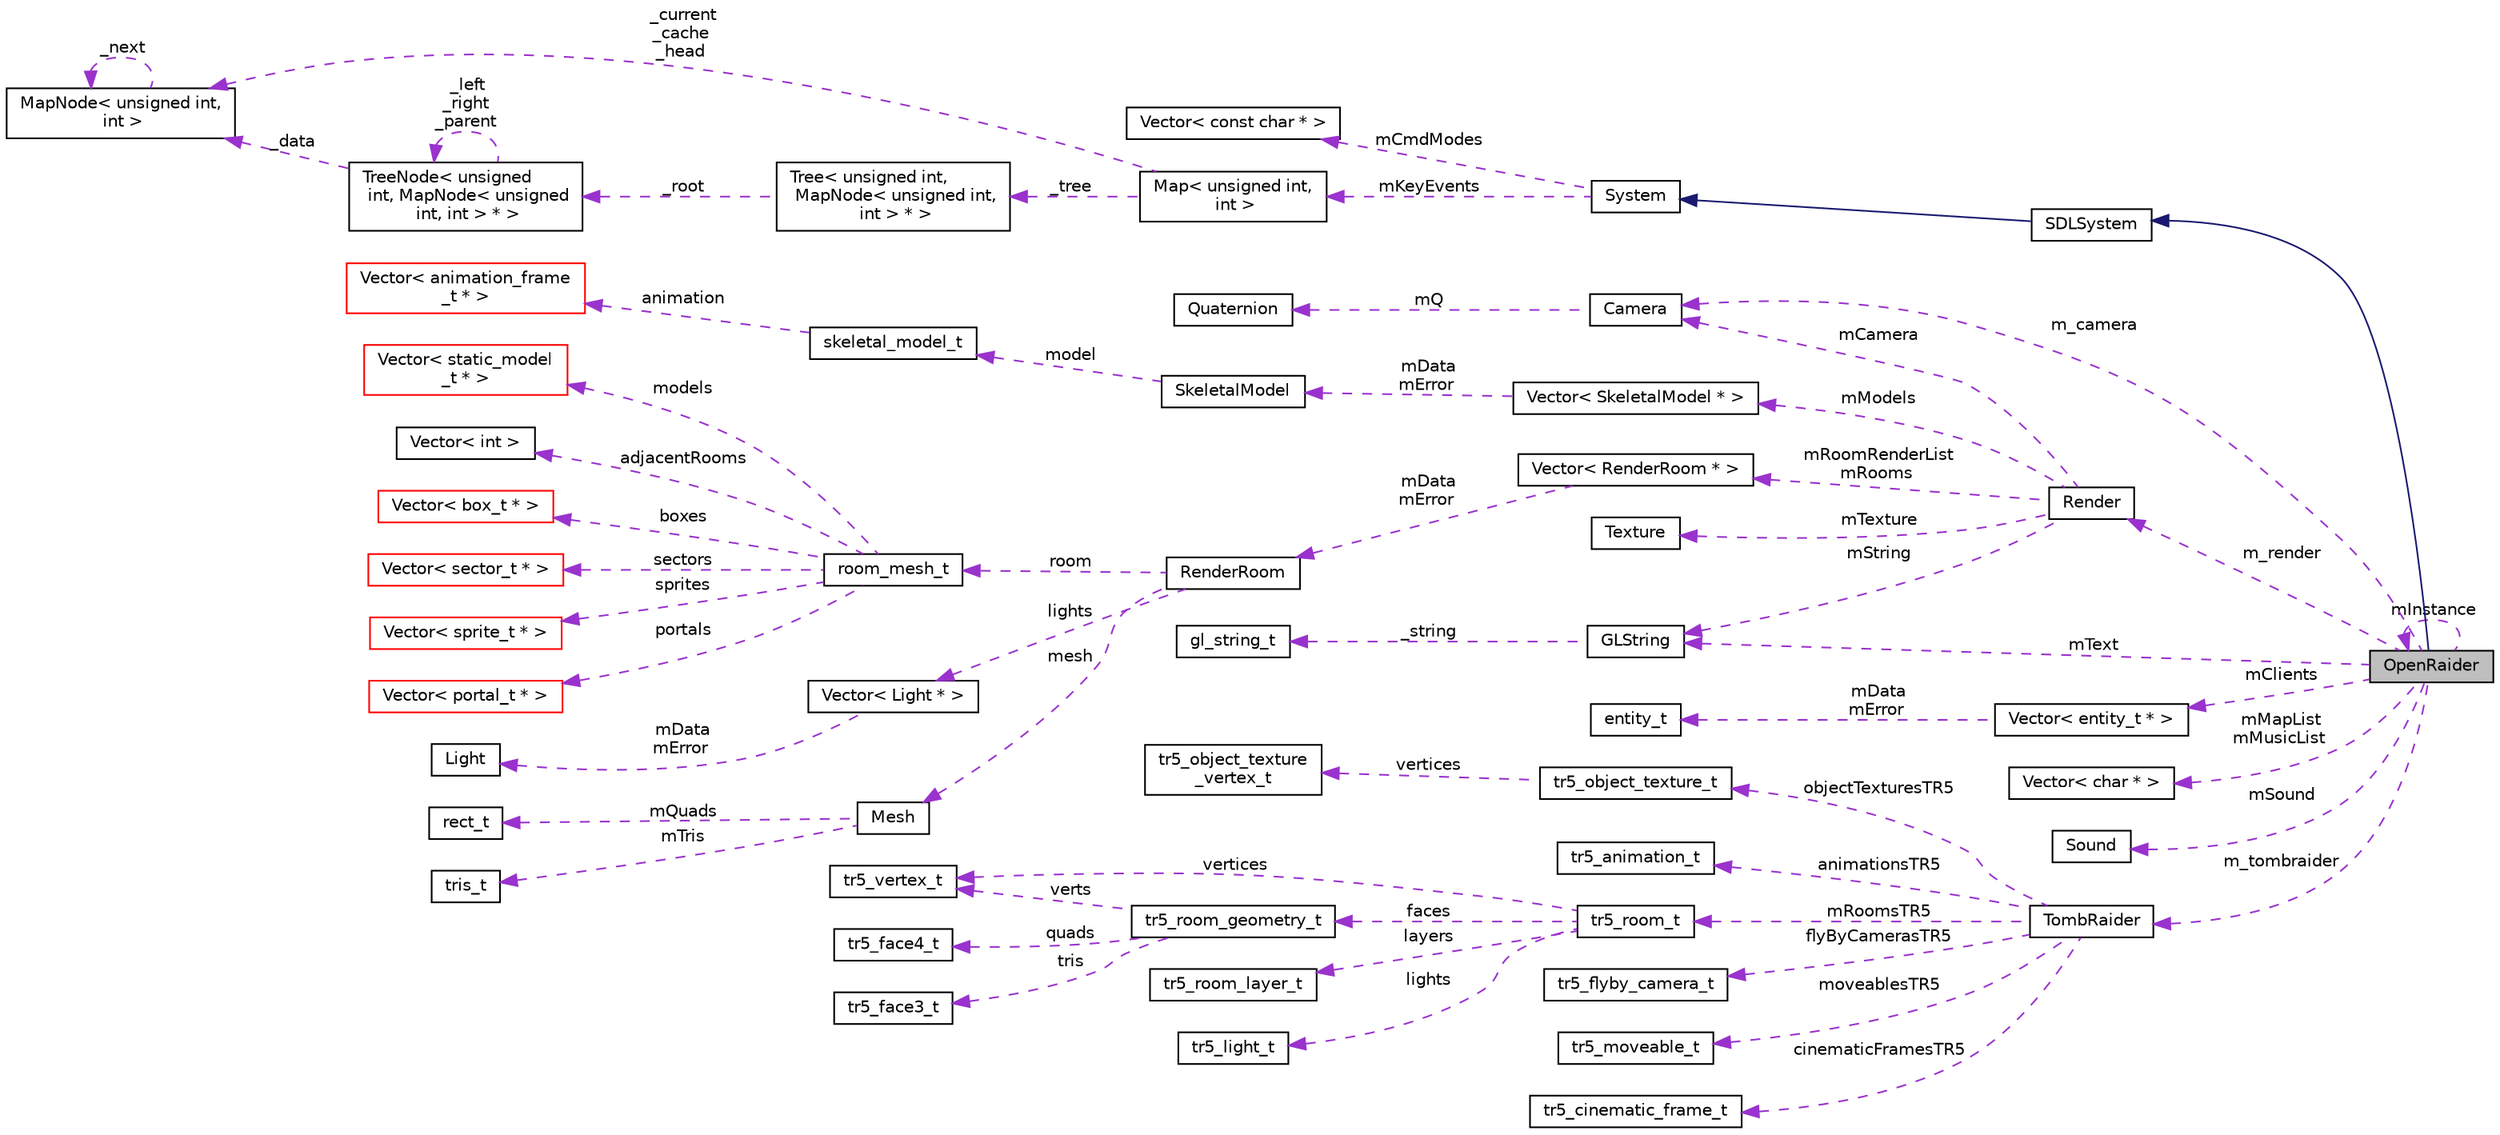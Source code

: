 digraph "OpenRaider"
{
 // INTERACTIVE_SVG=YES
  edge [fontname="Helvetica",fontsize="10",labelfontname="Helvetica",labelfontsize="10"];
  node [fontname="Helvetica",fontsize="10",shape=record];
  rankdir="LR";
  Node1 [label="OpenRaider",height=0.2,width=0.4,color="black", fillcolor="grey75", style="filled" fontcolor="black"];
  Node2 -> Node1 [dir="back",color="midnightblue",fontsize="10",style="solid",fontname="Helvetica"];
  Node2 [label="SDLSystem",height=0.2,width=0.4,color="black", fillcolor="white", style="filled",URL="$class_s_d_l_system.html",tooltip="SDL System interface implementation. "];
  Node3 -> Node2 [dir="back",color="midnightblue",fontsize="10",style="solid",fontname="Helvetica"];
  Node3 [label="System",height=0.2,width=0.4,color="black", fillcolor="white", style="filled",URL="$class_system.html",tooltip="Basic Interface for System implementations (SDLSystem) "];
  Node4 -> Node3 [dir="back",color="darkorchid3",fontsize="10",style="dashed",label=" mCmdModes" ,fontname="Helvetica"];
  Node4 [label="Vector\< const char * \>",height=0.2,width=0.4,color="black", fillcolor="white", style="filled",URL="$class_vector.html"];
  Node5 -> Node3 [dir="back",color="darkorchid3",fontsize="10",style="dashed",label=" mKeyEvents" ,fontname="Helvetica"];
  Node5 [label="Map\< unsigned int,\l int \>",height=0.2,width=0.4,color="black", fillcolor="white", style="filled",URL="$class_map.html"];
  Node6 -> Node5 [dir="back",color="darkorchid3",fontsize="10",style="dashed",label=" _current\n_cache\n_head" ,fontname="Helvetica"];
  Node6 [label="MapNode\< unsigned int,\l int \>",height=0.2,width=0.4,color="black", fillcolor="white", style="filled",URL="$class_map_node.html"];
  Node6 -> Node6 [dir="back",color="darkorchid3",fontsize="10",style="dashed",label=" _next" ,fontname="Helvetica"];
  Node7 -> Node5 [dir="back",color="darkorchid3",fontsize="10",style="dashed",label=" _tree" ,fontname="Helvetica"];
  Node7 [label="Tree\< unsigned int,\l MapNode\< unsigned int,\l int \> * \>",height=0.2,width=0.4,color="black", fillcolor="white", style="filled",URL="$class_tree.html"];
  Node8 -> Node7 [dir="back",color="darkorchid3",fontsize="10",style="dashed",label=" _root" ,fontname="Helvetica"];
  Node8 [label="TreeNode\< unsigned\l int, MapNode\< unsigned\l int, int \> * \>",height=0.2,width=0.4,color="black", fillcolor="white", style="filled",URL="$class_tree_node.html"];
  Node8 -> Node8 [dir="back",color="darkorchid3",fontsize="10",style="dashed",label=" _left\n_right\n_parent" ,fontname="Helvetica"];
  Node6 -> Node8 [dir="back",color="darkorchid3",fontsize="10",style="dashed",label=" _data" ,fontname="Helvetica"];
  Node1 -> Node1 [dir="back",color="darkorchid3",fontsize="10",style="dashed",label=" mInstance" ,fontname="Helvetica"];
  Node9 -> Node1 [dir="back",color="darkorchid3",fontsize="10",style="dashed",label=" mText" ,fontname="Helvetica"];
  Node9 [label="GLString",height=0.2,width=0.4,color="black", fillcolor="white", style="filled",URL="$class_g_l_string.html",tooltip="Open GL rendering font/string class. "];
  Node10 -> Node9 [dir="back",color="darkorchid3",fontsize="10",style="dashed",label=" _string" ,fontname="Helvetica"];
  Node10 [label="gl_string_t",height=0.2,width=0.4,color="black", fillcolor="white", style="filled",URL="$_g_l_string_8h.html#structgl__string__t",tooltip="Internal data structure representing GL Strings. "];
  Node11 -> Node1 [dir="back",color="darkorchid3",fontsize="10",style="dashed",label=" m_camera" ,fontname="Helvetica"];
  Node11 [label="Camera",height=0.2,width=0.4,color="black", fillcolor="white", style="filled",URL="$class_camera.html",tooltip="OpenGL camera class. "];
  Node12 -> Node11 [dir="back",color="darkorchid3",fontsize="10",style="dashed",label=" mQ" ,fontname="Helvetica"];
  Node12 [label="Quaternion",height=0.2,width=0.4,color="black", fillcolor="white", style="filled",URL="$class_quaternion.html",tooltip="Quaternion. "];
  Node13 -> Node1 [dir="back",color="darkorchid3",fontsize="10",style="dashed",label=" m_render" ,fontname="Helvetica"];
  Node13 [label="Render",height=0.2,width=0.4,color="black", fillcolor="white", style="filled",URL="$class_render.html",tooltip="OpenRaider Renderer class. "];
  Node14 -> Node13 [dir="back",color="darkorchid3",fontsize="10",style="dashed",label=" mModels" ,fontname="Helvetica"];
  Node14 [label="Vector\< SkeletalModel * \>",height=0.2,width=0.4,color="black", fillcolor="white", style="filled",URL="$class_vector.html"];
  Node15 -> Node14 [dir="back",color="darkorchid3",fontsize="10",style="dashed",label=" mData\nmError" ,fontname="Helvetica"];
  Node15 [label="SkeletalModel",height=0.2,width=0.4,color="black", fillcolor="white", style="filled",URL="$class_skeletal_model.html",tooltip="This is the factored out skeletal model class. "];
  Node16 -> Node15 [dir="back",color="darkorchid3",fontsize="10",style="dashed",label=" model" ,fontname="Helvetica"];
  Node16 [label="skeletal_model_t",height=0.2,width=0.4,color="black", fillcolor="white", style="filled",URL="$_skeletal_model_8h.html#structskeletal__model__t"];
  Node17 -> Node16 [dir="back",color="darkorchid3",fontsize="10",style="dashed",label=" animation" ,fontname="Helvetica"];
  Node17 [label="Vector\< animation_frame\l_t * \>",height=0.2,width=0.4,color="red", fillcolor="white", style="filled",URL="$class_vector.html"];
  Node18 -> Node13 [dir="back",color="darkorchid3",fontsize="10",style="dashed",label=" mRoomRenderList\nmRooms" ,fontname="Helvetica"];
  Node18 [label="Vector\< RenderRoom * \>",height=0.2,width=0.4,color="black", fillcolor="white", style="filled",URL="$class_vector.html"];
  Node19 -> Node18 [dir="back",color="darkorchid3",fontsize="10",style="dashed",label=" mData\nmError" ,fontname="Helvetica"];
  Node19 [label="RenderRoom",height=0.2,width=0.4,color="black", fillcolor="white", style="filled",URL="$class_render_room.html",tooltip="RenderRoom used by Renderer. "];
  Node20 -> Node19 [dir="back",color="darkorchid3",fontsize="10",style="dashed",label=" room" ,fontname="Helvetica"];
  Node20 [label="room_mesh_t",height=0.2,width=0.4,color="black", fillcolor="white", style="filled",URL="$_world_8h.html#structroom__mesh__t"];
  Node21 -> Node20 [dir="back",color="darkorchid3",fontsize="10",style="dashed",label=" models" ,fontname="Helvetica"];
  Node21 [label="Vector\< static_model\l_t * \>",height=0.2,width=0.4,color="red", fillcolor="white", style="filled",URL="$class_vector.html"];
  Node22 -> Node20 [dir="back",color="darkorchid3",fontsize="10",style="dashed",label=" adjacentRooms" ,fontname="Helvetica"];
  Node22 [label="Vector\< int \>",height=0.2,width=0.4,color="black", fillcolor="white", style="filled",URL="$class_vector.html"];
  Node23 -> Node20 [dir="back",color="darkorchid3",fontsize="10",style="dashed",label=" boxes" ,fontname="Helvetica"];
  Node23 [label="Vector\< box_t * \>",height=0.2,width=0.4,color="red", fillcolor="white", style="filled",URL="$class_vector.html"];
  Node24 -> Node20 [dir="back",color="darkorchid3",fontsize="10",style="dashed",label=" sectors" ,fontname="Helvetica"];
  Node24 [label="Vector\< sector_t * \>",height=0.2,width=0.4,color="red", fillcolor="white", style="filled",URL="$class_vector.html"];
  Node25 -> Node20 [dir="back",color="darkorchid3",fontsize="10",style="dashed",label=" sprites" ,fontname="Helvetica"];
  Node25 [label="Vector\< sprite_t * \>",height=0.2,width=0.4,color="red", fillcolor="white", style="filled",URL="$class_vector.html"];
  Node26 -> Node20 [dir="back",color="darkorchid3",fontsize="10",style="dashed",label=" portals" ,fontname="Helvetica"];
  Node26 [label="Vector\< portal_t * \>",height=0.2,width=0.4,color="red", fillcolor="white", style="filled",URL="$class_vector.html"];
  Node27 -> Node19 [dir="back",color="darkorchid3",fontsize="10",style="dashed",label=" lights" ,fontname="Helvetica"];
  Node27 [label="Vector\< Light * \>",height=0.2,width=0.4,color="black", fillcolor="white", style="filled",URL="$class_vector.html"];
  Node28 -> Node27 [dir="back",color="darkorchid3",fontsize="10",style="dashed",label=" mData\nmError" ,fontname="Helvetica"];
  Node28 [label="Light",height=0.2,width=0.4,color="black", fillcolor="white", style="filled",URL="$_light_8h.html#class_light",tooltip="The GL light class. "];
  Node29 -> Node19 [dir="back",color="darkorchid3",fontsize="10",style="dashed",label=" mesh" ,fontname="Helvetica"];
  Node29 [label="Mesh",height=0.2,width=0.4,color="black", fillcolor="white", style="filled",URL="$class_mesh.html",tooltip="OpenGL Mesh. "];
  Node30 -> Node29 [dir="back",color="darkorchid3",fontsize="10",style="dashed",label=" mQuads" ,fontname="Helvetica"];
  Node30 [label="rect_t",height=0.2,width=0.4,color="black", fillcolor="white", style="filled",URL="$_mesh_8h.html#structrect__t"];
  Node31 -> Node29 [dir="back",color="darkorchid3",fontsize="10",style="dashed",label=" mTris" ,fontname="Helvetica"];
  Node31 [label="tris_t",height=0.2,width=0.4,color="black", fillcolor="white", style="filled",URL="$_mesh_8h.html#structtris__t"];
  Node9 -> Node13 [dir="back",color="darkorchid3",fontsize="10",style="dashed",label=" mString" ,fontname="Helvetica"];
  Node11 -> Node13 [dir="back",color="darkorchid3",fontsize="10",style="dashed",label=" mCamera" ,fontname="Helvetica"];
  Node32 -> Node13 [dir="back",color="darkorchid3",fontsize="10",style="dashed",label=" mTexture" ,fontname="Helvetica"];
  Node32 [label="Texture",height=0.2,width=0.4,color="black", fillcolor="white", style="filled",URL="$class_texture.html",tooltip="Texture registry. "];
  Node33 -> Node1 [dir="back",color="darkorchid3",fontsize="10",style="dashed",label=" mClients" ,fontname="Helvetica"];
  Node33 [label="Vector\< entity_t * \>",height=0.2,width=0.4,color="black", fillcolor="white", style="filled",URL="$class_vector.html"];
  Node34 -> Node33 [dir="back",color="darkorchid3",fontsize="10",style="dashed",label=" mData\nmError" ,fontname="Helvetica"];
  Node34 [label="entity_t",height=0.2,width=0.4,color="black", fillcolor="white", style="filled",URL="$_world_8h.html#structentity__t"];
  Node35 -> Node1 [dir="back",color="darkorchid3",fontsize="10",style="dashed",label=" mMapList\nmMusicList" ,fontname="Helvetica"];
  Node35 [label="Vector\< char * \>",height=0.2,width=0.4,color="black", fillcolor="white", style="filled",URL="$class_vector.html"];
  Node36 -> Node1 [dir="back",color="darkorchid3",fontsize="10",style="dashed",label=" mSound" ,fontname="Helvetica"];
  Node36 [label="Sound",height=0.2,width=0.4,color="black", fillcolor="white", style="filled",URL="$class_sound.html",tooltip="This is the audio manager for OpenRaider. "];
  Node37 -> Node1 [dir="back",color="darkorchid3",fontsize="10",style="dashed",label=" m_tombraider" ,fontname="Helvetica"];
  Node37 [label="TombRaider",height=0.2,width=0.4,color="black", fillcolor="white", style="filled",URL="$class_tomb_raider.html"];
  Node38 -> Node37 [dir="back",color="darkorchid3",fontsize="10",style="dashed",label=" objectTexturesTR5" ,fontname="Helvetica"];
  Node38 [label="tr5_object_texture_t",height=0.2,width=0.4,color="black", fillcolor="white", style="filled",URL="$_tomb_raider_8h.html#structtr5__object__texture__t"];
  Node39 -> Node38 [dir="back",color="darkorchid3",fontsize="10",style="dashed",label=" vertices" ,fontname="Helvetica"];
  Node39 [label="tr5_object_texture\l_vertex_t",height=0.2,width=0.4,color="black", fillcolor="white", style="filled",URL="$_tomb_raider_8h.html#structtr5__object__texture__vertex__t"];
  Node40 -> Node37 [dir="back",color="darkorchid3",fontsize="10",style="dashed",label=" animationsTR5" ,fontname="Helvetica"];
  Node40 [label="tr5_animation_t",height=0.2,width=0.4,color="black", fillcolor="white", style="filled",URL="$_tomb_raider_8h.html#structtr5__animation__t"];
  Node41 -> Node37 [dir="back",color="darkorchid3",fontsize="10",style="dashed",label=" mRoomsTR5" ,fontname="Helvetica"];
  Node41 [label="tr5_room_t",height=0.2,width=0.4,color="black", fillcolor="white", style="filled",URL="$_tomb_raider_8h.html#structtr5__room__t"];
  Node42 -> Node41 [dir="back",color="darkorchid3",fontsize="10",style="dashed",label=" vertices" ,fontname="Helvetica"];
  Node42 [label="tr5_vertex_t",height=0.2,width=0.4,color="black", fillcolor="white", style="filled",URL="$_tomb_raider_8h.html#structtr5__vertex__t"];
  Node43 -> Node41 [dir="back",color="darkorchid3",fontsize="10",style="dashed",label=" layers" ,fontname="Helvetica"];
  Node43 [label="tr5_room_layer_t",height=0.2,width=0.4,color="black", fillcolor="white", style="filled",URL="$_tomb_raider_8h.html#structtr5__room__layer__t"];
  Node44 -> Node41 [dir="back",color="darkorchid3",fontsize="10",style="dashed",label=" faces" ,fontname="Helvetica"];
  Node44 [label="tr5_room_geometry_t",height=0.2,width=0.4,color="black", fillcolor="white", style="filled",URL="$_tomb_raider_8h.html#structtr5__room__geometry__t"];
  Node45 -> Node44 [dir="back",color="darkorchid3",fontsize="10",style="dashed",label=" quads" ,fontname="Helvetica"];
  Node45 [label="tr5_face4_t",height=0.2,width=0.4,color="black", fillcolor="white", style="filled",URL="$_tomb_raider_8h.html#structtr5__face4__t"];
  Node42 -> Node44 [dir="back",color="darkorchid3",fontsize="10",style="dashed",label=" verts" ,fontname="Helvetica"];
  Node46 -> Node44 [dir="back",color="darkorchid3",fontsize="10",style="dashed",label=" tris" ,fontname="Helvetica"];
  Node46 [label="tr5_face3_t",height=0.2,width=0.4,color="black", fillcolor="white", style="filled",URL="$_tomb_raider_8h.html#structtr5__face3__t"];
  Node47 -> Node41 [dir="back",color="darkorchid3",fontsize="10",style="dashed",label=" lights" ,fontname="Helvetica"];
  Node47 [label="tr5_light_t",height=0.2,width=0.4,color="black", fillcolor="white", style="filled",URL="$_tomb_raider_8h.html#structtr5__light__t"];
  Node48 -> Node37 [dir="back",color="darkorchid3",fontsize="10",style="dashed",label=" flyByCamerasTR5" ,fontname="Helvetica"];
  Node48 [label="tr5_flyby_camera_t",height=0.2,width=0.4,color="black", fillcolor="white", style="filled",URL="$_tomb_raider_8h.html#structtr5__flyby__camera__t"];
  Node49 -> Node37 [dir="back",color="darkorchid3",fontsize="10",style="dashed",label=" moveablesTR5" ,fontname="Helvetica"];
  Node49 [label="tr5_moveable_t",height=0.2,width=0.4,color="black", fillcolor="white", style="filled",URL="$_tomb_raider_8h.html#structtr5__moveable__t"];
  Node50 -> Node37 [dir="back",color="darkorchid3",fontsize="10",style="dashed",label=" cinematicFramesTR5" ,fontname="Helvetica"];
  Node50 [label="tr5_cinematic_frame_t",height=0.2,width=0.4,color="black", fillcolor="white", style="filled",URL="$_tomb_raider_8h.html#structtr5__cinematic__frame__t"];
}
